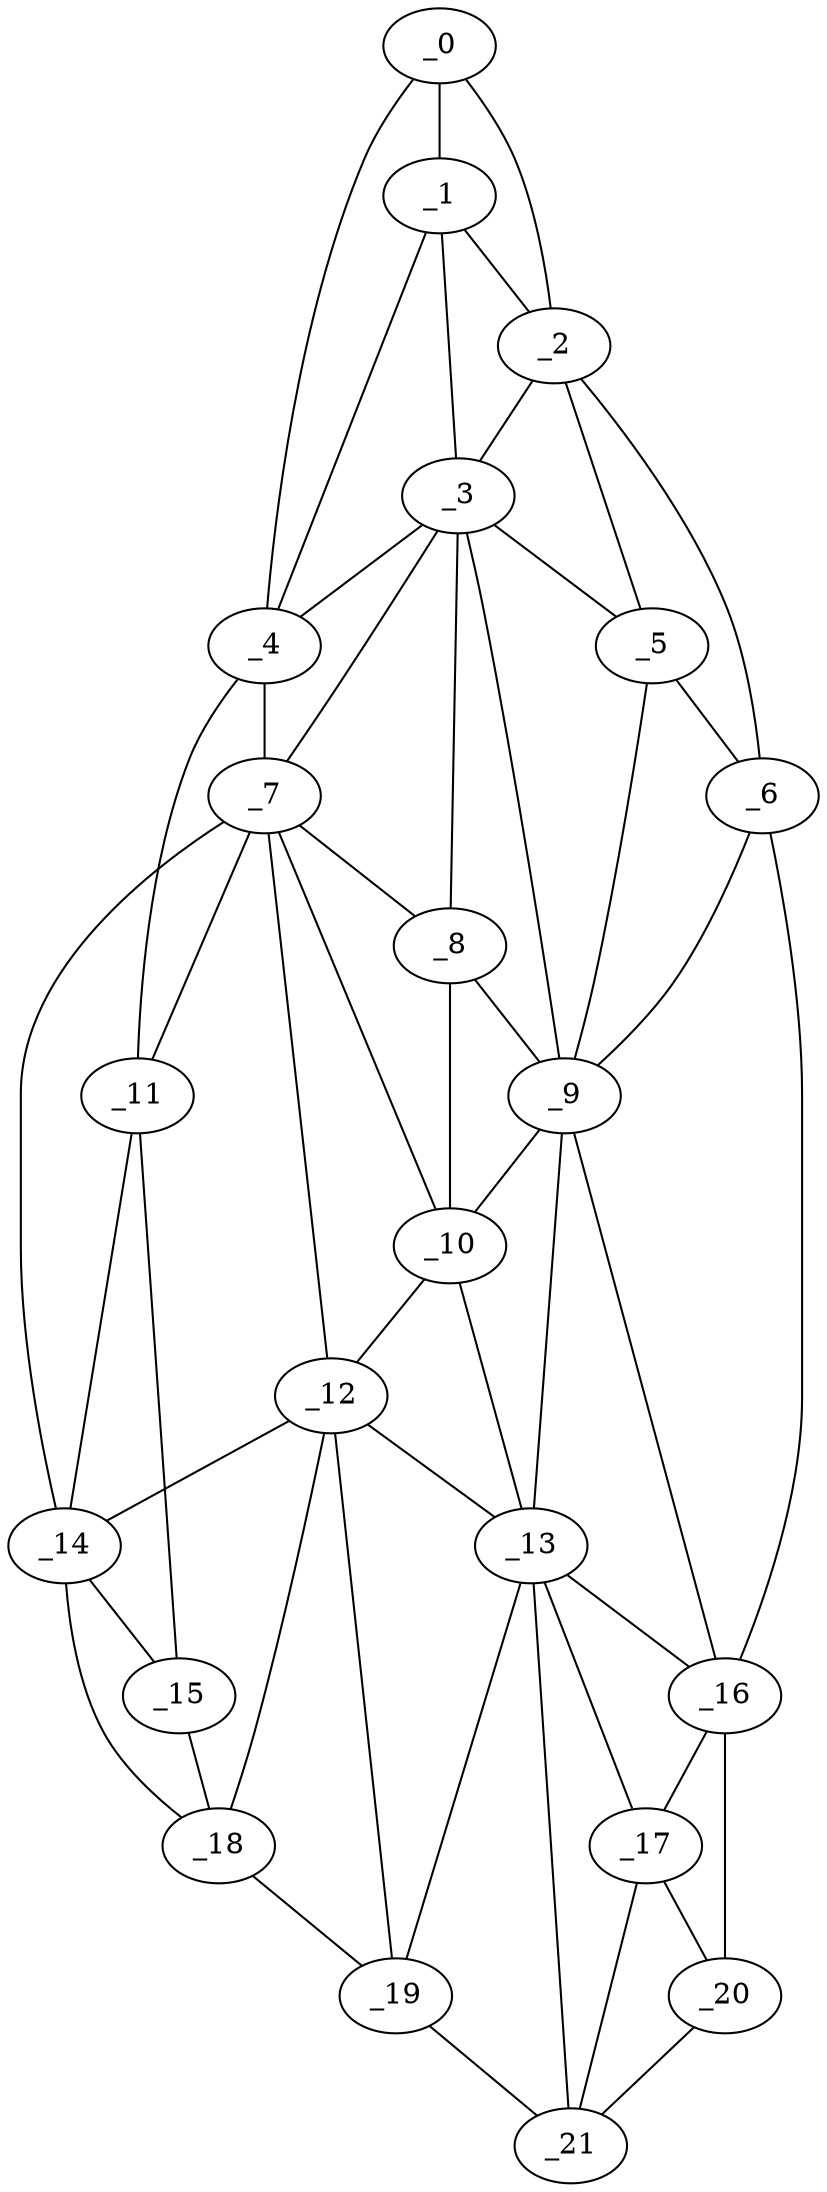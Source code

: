 graph "obj82__10.gxl" {
	_0	 [x=43,
		y=18];
	_1	 [x=47,
		y=21];
	_0 -- _1	 [valence=2];
	_2	 [x=54,
		y=11];
	_0 -- _2	 [valence=1];
	_4	 [x=57,
		y=53];
	_0 -- _4	 [valence=1];
	_1 -- _2	 [valence=1];
	_3	 [x=57,
		y=21];
	_1 -- _3	 [valence=2];
	_1 -- _4	 [valence=1];
	_2 -- _3	 [valence=2];
	_5	 [x=62,
		y=16];
	_2 -- _5	 [valence=2];
	_6	 [x=67,
		y=11];
	_2 -- _6	 [valence=1];
	_3 -- _4	 [valence=2];
	_3 -- _5	 [valence=1];
	_7	 [x=67,
		y=47];
	_3 -- _7	 [valence=1];
	_8	 [x=70,
		y=33];
	_3 -- _8	 [valence=1];
	_9	 [x=74,
		y=22];
	_3 -- _9	 [valence=2];
	_4 -- _7	 [valence=2];
	_11	 [x=85,
		y=62];
	_4 -- _11	 [valence=1];
	_5 -- _6	 [valence=2];
	_5 -- _9	 [valence=1];
	_6 -- _9	 [valence=2];
	_16	 [x=100,
		y=21];
	_6 -- _16	 [valence=1];
	_7 -- _8	 [valence=1];
	_10	 [x=74,
		y=37];
	_7 -- _10	 [valence=2];
	_7 -- _11	 [valence=2];
	_12	 [x=89,
		y=44];
	_7 -- _12	 [valence=2];
	_14	 [x=91,
		y=53];
	_7 -- _14	 [valence=1];
	_8 -- _9	 [valence=2];
	_8 -- _10	 [valence=2];
	_9 -- _10	 [valence=1];
	_13	 [x=90,
		y=36];
	_9 -- _13	 [valence=2];
	_9 -- _16	 [valence=1];
	_10 -- _12	 [valence=2];
	_10 -- _13	 [valence=2];
	_11 -- _14	 [valence=2];
	_15	 [x=91,
		y=60];
	_11 -- _15	 [valence=1];
	_12 -- _13	 [valence=1];
	_12 -- _14	 [valence=2];
	_18	 [x=102,
		y=56];
	_12 -- _18	 [valence=2];
	_19	 [x=107,
		y=53];
	_12 -- _19	 [valence=1];
	_13 -- _16	 [valence=1];
	_17	 [x=100,
		y=27];
	_13 -- _17	 [valence=2];
	_13 -- _19	 [valence=1];
	_21	 [x=115,
		y=40];
	_13 -- _21	 [valence=2];
	_14 -- _15	 [valence=1];
	_14 -- _18	 [valence=1];
	_15 -- _18	 [valence=1];
	_16 -- _17	 [valence=2];
	_20	 [x=112,
		y=29];
	_16 -- _20	 [valence=1];
	_17 -- _20	 [valence=1];
	_17 -- _21	 [valence=1];
	_18 -- _19	 [valence=1];
	_19 -- _21	 [valence=1];
	_20 -- _21	 [valence=1];
}
